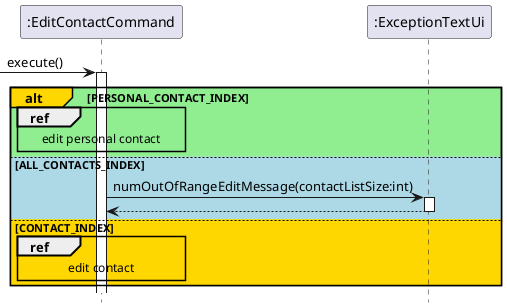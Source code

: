 @startuml
hide footbox
'https://plantuml.com/sequence-diagram

-> ":EditContactCommand": execute()
activate ":EditContactCommand"

alt#gold #lightgreen PERSONAL_CONTACT_INDEX
    ref over ":EditContactCommand", ":EditContactCommand" :edit personal contact

else #lightblue ALL_CONTACTS_INDEX
    ":EditContactCommand" -> ":ExceptionTextUi":numOutOfRangeEditMessage(contactListSize:int)
    activate ":ExceptionTextUi"
    ":ExceptionTextUi" --> ":EditContactCommand":
    deactivate ":ExceptionTextUi"

else #gold CONTACT_INDEX
   ref over ":EditContactCommand", ":EditContactCommand" :edit contact
end


@enduml